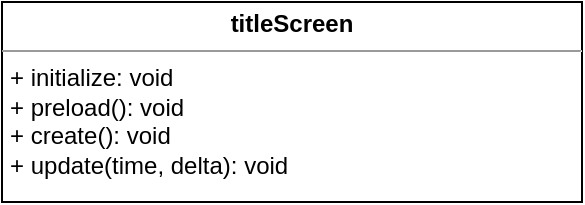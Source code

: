<mxfile>
    <diagram id="J49E_8YO8ORs48uTc1mQ" name="Page-1">
        <mxGraphModel dx="1074" dy="749" grid="1" gridSize="10" guides="1" tooltips="1" connect="1" arrows="1" fold="1" page="1" pageScale="1" pageWidth="827" pageHeight="1169" math="0" shadow="0">
            <root>
                <mxCell id="0"/>
                <mxCell id="1" parent="0"/>
                <mxCell id="2" value="&lt;p style=&quot;margin: 0px ; margin-top: 4px ; text-align: center&quot;&gt;&lt;b&gt;titleScreen&lt;/b&gt;&lt;/p&gt;&lt;hr size=&quot;1&quot;&gt;&lt;p style=&quot;margin: 0px ; margin-left: 4px&quot;&gt;&lt;span&gt;+ initialize: void&lt;/span&gt;&lt;br&gt;&lt;/p&gt;&lt;p style=&quot;margin: 0px ; margin-left: 4px&quot;&gt;+ preload(): void&lt;/p&gt;&lt;p style=&quot;margin: 0px ; margin-left: 4px&quot;&gt;+ create(): void&lt;/p&gt;&lt;p style=&quot;margin: 0px ; margin-left: 4px&quot;&gt;+ update(time, delta): void&lt;/p&gt;" style="verticalAlign=top;align=left;overflow=fill;fontSize=12;fontFamily=Helvetica;html=1;" vertex="1" parent="1">
                    <mxGeometry x="230" y="170" width="290" height="100" as="geometry"/>
                </mxCell>
            </root>
        </mxGraphModel>
    </diagram>
</mxfile>